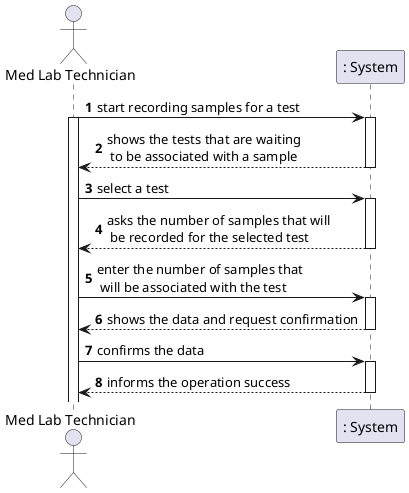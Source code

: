 @startuml
'https://plantuml.com/sequence-diagram

autonumber
actor "Med Lab Technician" as MEDLAB
participant ": System" as SYSTEM


MEDLAB -> SYSTEM : start recording samples for a test
activate SYSTEM
activate MEDLAB
SYSTEM --> MEDLAB : shows the tests that are waiting \n to be associated with a sample
deactivate SYSTEM
MEDLAB -> SYSTEM : select a test
activate SYSTEM
SYSTEM --> MEDLAB : asks the number of samples that will \n be recorded for the selected test
deactivate SYSTEM
MEDLAB ->SYSTEM : enter the number of samples that \n will be associated with the test
activate SYSTEM
SYSTEM --> MEDLAB : shows the data and request confirmation
deactivate SYSTEM
MEDLAB -> SYSTEM : confirms the data
activate SYSTEM
SYSTEM --> MEDLAB : informs the operation success
deactivate SYSTEM
@enduml